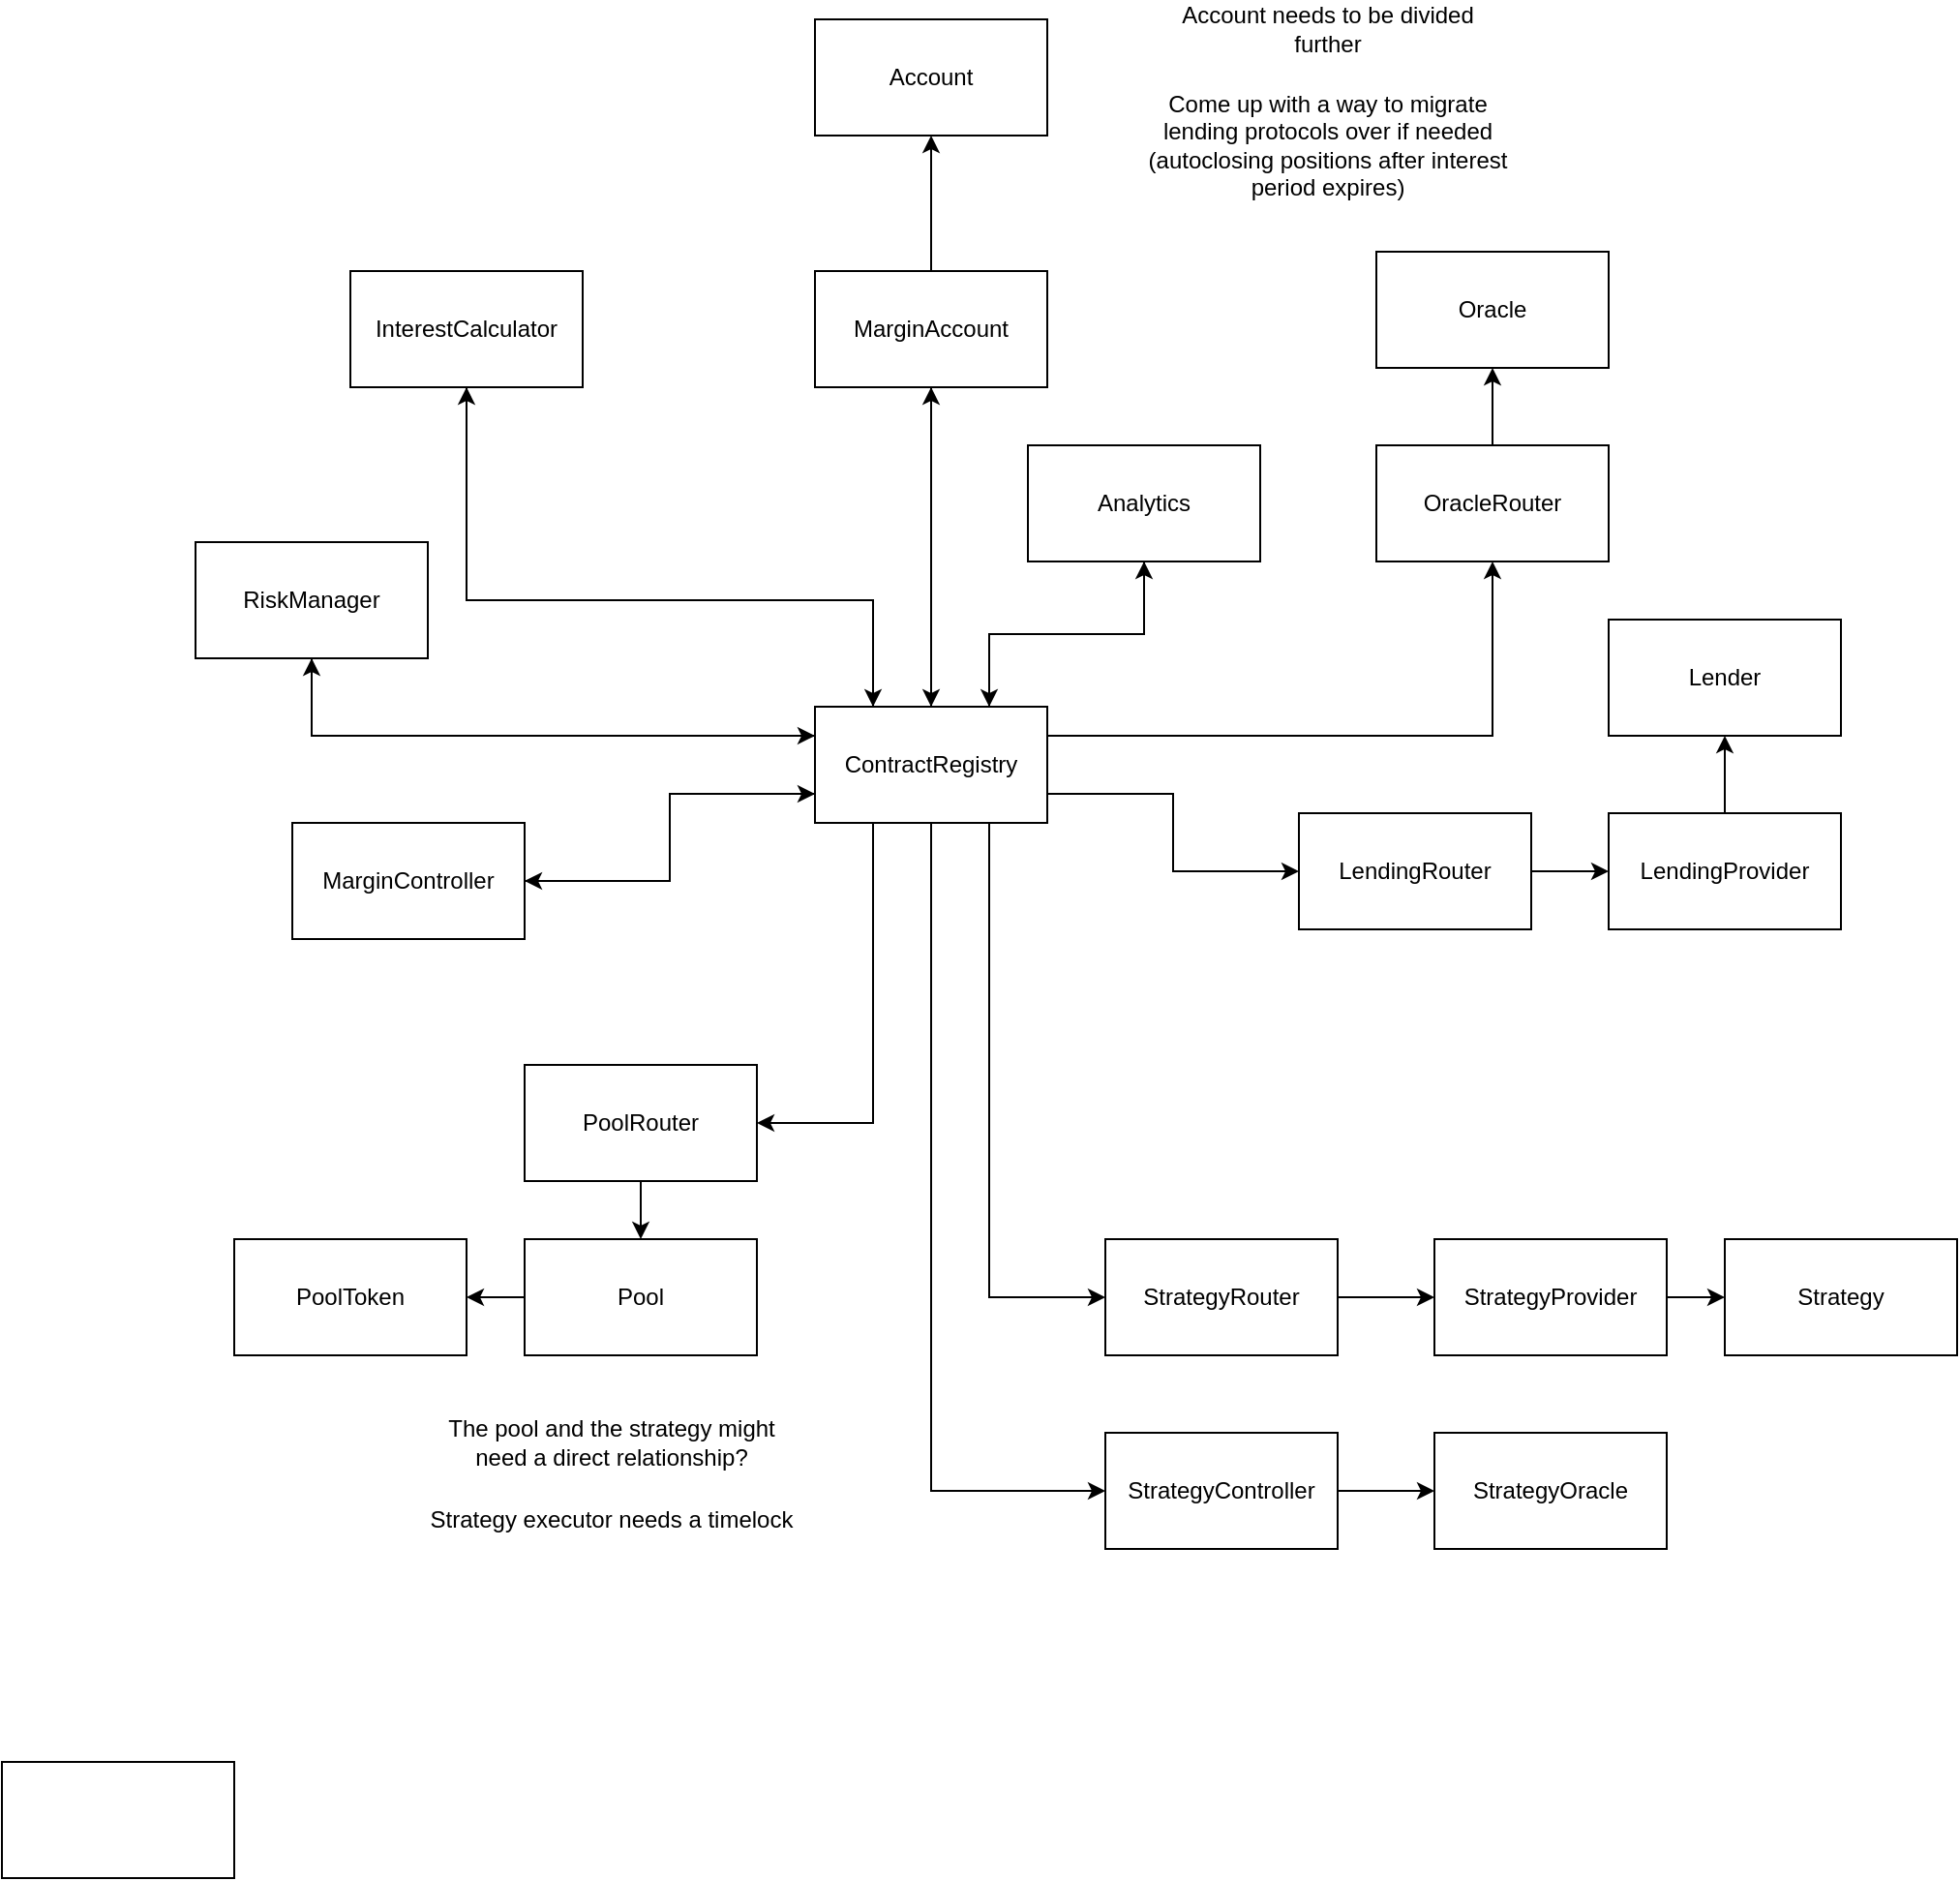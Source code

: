 <mxfile version="17.4.0" type="device"><diagram name="Page-1" id="52a04d89-c75d-2922-d76d-85b35f80e030"><mxGraphModel dx="1688" dy="966" grid="1" gridSize="10" guides="1" tooltips="1" connect="1" arrows="1" fold="1" page="1" pageScale="1" pageWidth="1100" pageHeight="850" background="none" math="0" shadow="0"><root><mxCell id="0"/><mxCell id="1" parent="0"/><mxCell id="1fdf3b25b50cf41e-42" style="edgeStyle=none;html=1;labelBackgroundColor=none;startFill=0;startSize=8;endFill=1;endSize=8;fontFamily=Verdana;fontSize=12;" parent="1" edge="1"><mxGeometry relative="1" as="geometry"><mxPoint x="120" y="440" as="sourcePoint"/></mxGeometry></mxCell><mxCell id="QQnbMLpZ93MSJPsR9M9I-1" value="Lender" style="rounded=0;whiteSpace=wrap;html=1;" parent="1" vertex="1"><mxGeometry x="900" y="350" width="120" height="60" as="geometry"/></mxCell><mxCell id="YldHDxRCTtaJmYDm-NVi-25" style="edgeStyle=orthogonalEdgeStyle;rounded=0;orthogonalLoop=1;jettySize=auto;html=1;entryX=0.5;entryY=1;entryDx=0;entryDy=0;" parent="1" source="QQnbMLpZ93MSJPsR9M9I-2" target="QQnbMLpZ93MSJPsR9M9I-1" edge="1"><mxGeometry relative="1" as="geometry"/></mxCell><mxCell id="QQnbMLpZ93MSJPsR9M9I-2" value="LendingProvider" style="rounded=0;whiteSpace=wrap;html=1;" parent="1" vertex="1"><mxGeometry x="900" y="450" width="120" height="60" as="geometry"/></mxCell><mxCell id="YldHDxRCTtaJmYDm-NVi-24" style="edgeStyle=orthogonalEdgeStyle;rounded=0;orthogonalLoop=1;jettySize=auto;html=1;entryX=0;entryY=0.5;entryDx=0;entryDy=0;" parent="1" source="QQnbMLpZ93MSJPsR9M9I-3" target="QQnbMLpZ93MSJPsR9M9I-2" edge="1"><mxGeometry relative="1" as="geometry"/></mxCell><mxCell id="QQnbMLpZ93MSJPsR9M9I-3" value="LendingRouter" style="rounded=0;whiteSpace=wrap;html=1;" parent="1" vertex="1"><mxGeometry x="740" y="450" width="120" height="60" as="geometry"/></mxCell><mxCell id="F2xj8c52CuEZ98pPWcwK-5" style="edgeStyle=orthogonalEdgeStyle;rounded=0;orthogonalLoop=1;jettySize=auto;html=1;entryX=0.25;entryY=0;entryDx=0;entryDy=0;" parent="1" source="QQnbMLpZ93MSJPsR9M9I-8" target="QQnbMLpZ93MSJPsR9M9I-32" edge="1"><mxGeometry relative="1" as="geometry"><Array as="points"><mxPoint x="310" y="340"/><mxPoint x="520" y="340"/></Array></mxGeometry></mxCell><mxCell id="QQnbMLpZ93MSJPsR9M9I-8" value="InterestCalculator" style="rounded=0;whiteSpace=wrap;html=1;" parent="1" vertex="1"><mxGeometry x="250" y="170" width="120" height="60" as="geometry"/></mxCell><mxCell id="YldHDxRCTtaJmYDm-NVi-19" style="edgeStyle=orthogonalEdgeStyle;rounded=0;orthogonalLoop=1;jettySize=auto;html=1;entryX=0;entryY=0.25;entryDx=0;entryDy=0;" parent="1" source="QQnbMLpZ93MSJPsR9M9I-9" target="QQnbMLpZ93MSJPsR9M9I-32" edge="1"><mxGeometry relative="1" as="geometry"><Array as="points"><mxPoint x="230" y="410"/></Array></mxGeometry></mxCell><mxCell id="QQnbMLpZ93MSJPsR9M9I-9" value="RiskManager" style="rounded=0;whiteSpace=wrap;html=1;" parent="1" vertex="1"><mxGeometry x="170" y="310" width="120" height="60" as="geometry"/></mxCell><mxCell id="F2xj8c52CuEZ98pPWcwK-6" style="edgeStyle=orthogonalEdgeStyle;rounded=0;orthogonalLoop=1;jettySize=auto;html=1;entryX=0;entryY=0.75;entryDx=0;entryDy=0;" parent="1" source="QQnbMLpZ93MSJPsR9M9I-11" target="QQnbMLpZ93MSJPsR9M9I-32" edge="1"><mxGeometry relative="1" as="geometry"/></mxCell><mxCell id="QQnbMLpZ93MSJPsR9M9I-11" value="MarginController" style="rounded=0;whiteSpace=wrap;html=1;" parent="1" vertex="1"><mxGeometry x="220" y="455" width="120" height="60" as="geometry"/></mxCell><mxCell id="YldHDxRCTtaJmYDm-NVi-22" style="edgeStyle=orthogonalEdgeStyle;rounded=0;orthogonalLoop=1;jettySize=auto;html=1;" parent="1" source="QQnbMLpZ93MSJPsR9M9I-13" target="YldHDxRCTtaJmYDm-NVi-1" edge="1"><mxGeometry relative="1" as="geometry"/></mxCell><mxCell id="QQnbMLpZ93MSJPsR9M9I-13" value="OracleRouter" style="rounded=0;whiteSpace=wrap;html=1;" parent="1" vertex="1"><mxGeometry x="780" y="260" width="120" height="60" as="geometry"/></mxCell><mxCell id="YldHDxRCTtaJmYDm-NVi-7" style="edgeStyle=orthogonalEdgeStyle;rounded=0;orthogonalLoop=1;jettySize=auto;html=1;" parent="1" source="QQnbMLpZ93MSJPsR9M9I-15" target="QQnbMLpZ93MSJPsR9M9I-16" edge="1"><mxGeometry relative="1" as="geometry"/></mxCell><mxCell id="QQnbMLpZ93MSJPsR9M9I-15" value="PoolRouter" style="rounded=0;whiteSpace=wrap;html=1;" parent="1" vertex="1"><mxGeometry x="340" y="580" width="120" height="60" as="geometry"/></mxCell><mxCell id="YldHDxRCTtaJmYDm-NVi-9" style="edgeStyle=orthogonalEdgeStyle;rounded=0;orthogonalLoop=1;jettySize=auto;html=1;entryX=1;entryY=0.5;entryDx=0;entryDy=0;" parent="1" source="QQnbMLpZ93MSJPsR9M9I-16" target="YldHDxRCTtaJmYDm-NVi-3" edge="1"><mxGeometry relative="1" as="geometry"/></mxCell><mxCell id="QQnbMLpZ93MSJPsR9M9I-16" value="Pool" style="rounded=0;whiteSpace=wrap;html=1;" parent="1" vertex="1"><mxGeometry x="340" y="670" width="120" height="60" as="geometry"/></mxCell><mxCell id="YldHDxRCTtaJmYDm-NVi-13" style="edgeStyle=orthogonalEdgeStyle;rounded=0;orthogonalLoop=1;jettySize=auto;html=1;entryX=0;entryY=0.5;entryDx=0;entryDy=0;" parent="1" source="QQnbMLpZ93MSJPsR9M9I-17" target="QQnbMLpZ93MSJPsR9M9I-18" edge="1"><mxGeometry relative="1" as="geometry"/></mxCell><mxCell id="QQnbMLpZ93MSJPsR9M9I-17" value="StrategyProvider" style="rounded=0;whiteSpace=wrap;html=1;" parent="1" vertex="1"><mxGeometry x="810" y="670" width="120" height="60" as="geometry"/></mxCell><mxCell id="QQnbMLpZ93MSJPsR9M9I-18" value="Strategy" style="rounded=0;whiteSpace=wrap;html=1;" parent="1" vertex="1"><mxGeometry x="960" y="670" width="120" height="60" as="geometry"/></mxCell><mxCell id="QQnbMLpZ93MSJPsR9M9I-19" value="StrategyOracle" style="rounded=0;whiteSpace=wrap;html=1;" parent="1" vertex="1"><mxGeometry x="810" y="770" width="120" height="60" as="geometry"/></mxCell><mxCell id="YldHDxRCTtaJmYDm-NVi-21" style="edgeStyle=orthogonalEdgeStyle;rounded=0;orthogonalLoop=1;jettySize=auto;html=1;entryX=0.5;entryY=1;entryDx=0;entryDy=0;" parent="1" source="QQnbMLpZ93MSJPsR9M9I-20" target="YldHDxRCTtaJmYDm-NVi-20" edge="1"><mxGeometry relative="1" as="geometry"/></mxCell><mxCell id="F2xj8c52CuEZ98pPWcwK-4" style="edgeStyle=orthogonalEdgeStyle;rounded=0;orthogonalLoop=1;jettySize=auto;html=1;exitX=0.5;exitY=1;exitDx=0;exitDy=0;" parent="1" source="QQnbMLpZ93MSJPsR9M9I-20" target="QQnbMLpZ93MSJPsR9M9I-32" edge="1"><mxGeometry relative="1" as="geometry"/></mxCell><mxCell id="QQnbMLpZ93MSJPsR9M9I-20" value="MarginAccount" style="rounded=0;whiteSpace=wrap;html=1;" parent="1" vertex="1"><mxGeometry x="490" y="170" width="120" height="60" as="geometry"/></mxCell><mxCell id="YldHDxRCTtaJmYDm-NVi-18" style="edgeStyle=orthogonalEdgeStyle;rounded=0;orthogonalLoop=1;jettySize=auto;html=1;entryX=0.5;entryY=1;entryDx=0;entryDy=0;exitX=0;exitY=0.25;exitDx=0;exitDy=0;" parent="1" source="QQnbMLpZ93MSJPsR9M9I-32" target="QQnbMLpZ93MSJPsR9M9I-9" edge="1"><mxGeometry relative="1" as="geometry"/></mxCell><mxCell id="YldHDxRCTtaJmYDm-NVi-26" style="edgeStyle=orthogonalEdgeStyle;rounded=0;orthogonalLoop=1;jettySize=auto;html=1;entryX=0.5;entryY=1;entryDx=0;entryDy=0;exitX=1;exitY=0.25;exitDx=0;exitDy=0;" parent="1" source="QQnbMLpZ93MSJPsR9M9I-32" target="QQnbMLpZ93MSJPsR9M9I-13" edge="1"><mxGeometry relative="1" as="geometry"/></mxCell><mxCell id="YldHDxRCTtaJmYDm-NVi-27" style="edgeStyle=orthogonalEdgeStyle;rounded=0;orthogonalLoop=1;jettySize=auto;html=1;entryX=0.5;entryY=1;entryDx=0;entryDy=0;" parent="1" source="QQnbMLpZ93MSJPsR9M9I-32" target="QQnbMLpZ93MSJPsR9M9I-20" edge="1"><mxGeometry relative="1" as="geometry"/></mxCell><mxCell id="YldHDxRCTtaJmYDm-NVi-28" style="edgeStyle=orthogonalEdgeStyle;rounded=0;orthogonalLoop=1;jettySize=auto;html=1;exitX=0.25;exitY=0;exitDx=0;exitDy=0;entryX=0.5;entryY=1;entryDx=0;entryDy=0;" parent="1" source="QQnbMLpZ93MSJPsR9M9I-32" target="QQnbMLpZ93MSJPsR9M9I-8" edge="1"><mxGeometry relative="1" as="geometry"><Array as="points"><mxPoint x="520" y="340"/><mxPoint x="310" y="340"/></Array></mxGeometry></mxCell><mxCell id="YldHDxRCTtaJmYDm-NVi-30" style="edgeStyle=orthogonalEdgeStyle;rounded=0;orthogonalLoop=1;jettySize=auto;html=1;exitX=1;exitY=0.75;exitDx=0;exitDy=0;entryX=0;entryY=0.5;entryDx=0;entryDy=0;" parent="1" source="QQnbMLpZ93MSJPsR9M9I-32" target="QQnbMLpZ93MSJPsR9M9I-3" edge="1"><mxGeometry relative="1" as="geometry"/></mxCell><mxCell id="YldHDxRCTtaJmYDm-NVi-31" style="edgeStyle=orthogonalEdgeStyle;rounded=0;orthogonalLoop=1;jettySize=auto;html=1;exitX=0;exitY=0.75;exitDx=0;exitDy=0;entryX=1;entryY=0.5;entryDx=0;entryDy=0;" parent="1" source="QQnbMLpZ93MSJPsR9M9I-32" target="QQnbMLpZ93MSJPsR9M9I-11" edge="1"><mxGeometry relative="1" as="geometry"/></mxCell><mxCell id="YldHDxRCTtaJmYDm-NVi-33" style="edgeStyle=orthogonalEdgeStyle;rounded=0;orthogonalLoop=1;jettySize=auto;html=1;exitX=0.25;exitY=1;exitDx=0;exitDy=0;entryX=1;entryY=0.5;entryDx=0;entryDy=0;" parent="1" source="QQnbMLpZ93MSJPsR9M9I-32" target="QQnbMLpZ93MSJPsR9M9I-15" edge="1"><mxGeometry relative="1" as="geometry"/></mxCell><mxCell id="YldHDxRCTtaJmYDm-NVi-34" style="edgeStyle=orthogonalEdgeStyle;rounded=0;orthogonalLoop=1;jettySize=auto;html=1;exitX=0.5;exitY=1;exitDx=0;exitDy=0;entryX=0;entryY=0.5;entryDx=0;entryDy=0;" parent="1" source="QQnbMLpZ93MSJPsR9M9I-32" target="YldHDxRCTtaJmYDm-NVi-15" edge="1"><mxGeometry relative="1" as="geometry"/></mxCell><mxCell id="YldHDxRCTtaJmYDm-NVi-36" style="edgeStyle=orthogonalEdgeStyle;rounded=0;orthogonalLoop=1;jettySize=auto;html=1;exitX=0.75;exitY=1;exitDx=0;exitDy=0;entryX=0;entryY=0.5;entryDx=0;entryDy=0;" parent="1" source="QQnbMLpZ93MSJPsR9M9I-32" target="YldHDxRCTtaJmYDm-NVi-6" edge="1"><mxGeometry relative="1" as="geometry"/></mxCell><mxCell id="F2xj8c52CuEZ98pPWcwK-2" style="edgeStyle=orthogonalEdgeStyle;rounded=0;orthogonalLoop=1;jettySize=auto;html=1;exitX=0.75;exitY=0;exitDx=0;exitDy=0;entryX=0.5;entryY=1;entryDx=0;entryDy=0;" parent="1" source="QQnbMLpZ93MSJPsR9M9I-32" target="F2xj8c52CuEZ98pPWcwK-1" edge="1"><mxGeometry relative="1" as="geometry"/></mxCell><mxCell id="QQnbMLpZ93MSJPsR9M9I-32" value="ContractRegistry" style="rounded=0;whiteSpace=wrap;html=1;" parent="1" vertex="1"><mxGeometry x="490" y="395" width="120" height="60" as="geometry"/></mxCell><mxCell id="YldHDxRCTtaJmYDm-NVi-1" value="Oracle" style="rounded=0;whiteSpace=wrap;html=1;" parent="1" vertex="1"><mxGeometry x="780" y="160" width="120" height="60" as="geometry"/></mxCell><mxCell id="YldHDxRCTtaJmYDm-NVi-3" value="PoolToken" style="rounded=0;whiteSpace=wrap;html=1;" parent="1" vertex="1"><mxGeometry x="190" y="670" width="120" height="60" as="geometry"/></mxCell><mxCell id="YldHDxRCTtaJmYDm-NVi-12" style="edgeStyle=orthogonalEdgeStyle;rounded=0;orthogonalLoop=1;jettySize=auto;html=1;" parent="1" source="YldHDxRCTtaJmYDm-NVi-6" target="QQnbMLpZ93MSJPsR9M9I-17" edge="1"><mxGeometry relative="1" as="geometry"/></mxCell><mxCell id="YldHDxRCTtaJmYDm-NVi-6" value="StrategyRouter" style="rounded=0;whiteSpace=wrap;html=1;" parent="1" vertex="1"><mxGeometry x="640" y="670" width="120" height="60" as="geometry"/></mxCell><mxCell id="YldHDxRCTtaJmYDm-NVi-17" style="edgeStyle=orthogonalEdgeStyle;rounded=0;orthogonalLoop=1;jettySize=auto;html=1;" parent="1" source="YldHDxRCTtaJmYDm-NVi-15" target="QQnbMLpZ93MSJPsR9M9I-19" edge="1"><mxGeometry relative="1" as="geometry"/></mxCell><mxCell id="YldHDxRCTtaJmYDm-NVi-15" value="StrategyController" style="rounded=0;whiteSpace=wrap;html=1;" parent="1" vertex="1"><mxGeometry x="640" y="770" width="120" height="60" as="geometry"/></mxCell><mxCell id="YldHDxRCTtaJmYDm-NVi-20" value="Account" style="rounded=0;whiteSpace=wrap;html=1;" parent="1" vertex="1"><mxGeometry x="490" y="40" width="120" height="60" as="geometry"/></mxCell><mxCell id="F2xj8c52CuEZ98pPWcwK-3" style="edgeStyle=orthogonalEdgeStyle;rounded=0;orthogonalLoop=1;jettySize=auto;html=1;exitX=0.5;exitY=1;exitDx=0;exitDy=0;entryX=0.75;entryY=0;entryDx=0;entryDy=0;" parent="1" source="F2xj8c52CuEZ98pPWcwK-1" target="QQnbMLpZ93MSJPsR9M9I-32" edge="1"><mxGeometry relative="1" as="geometry"/></mxCell><mxCell id="F2xj8c52CuEZ98pPWcwK-1" value="Analytics" style="rounded=0;whiteSpace=wrap;html=1;" parent="1" vertex="1"><mxGeometry x="600" y="260" width="120" height="60" as="geometry"/></mxCell><mxCell id="F2xj8c52CuEZ98pPWcwK-7" value="The pool and the strategy might need a direct relationship?" style="text;html=1;strokeColor=none;fillColor=none;align=center;verticalAlign=middle;whiteSpace=wrap;rounded=0;" parent="1" vertex="1"><mxGeometry x="290" y="760" width="190" height="30" as="geometry"/></mxCell><mxCell id="QnWulfvDXJuSbhogi2hA-1" value="Strategy executor needs a timelock" style="text;html=1;strokeColor=none;fillColor=none;align=center;verticalAlign=middle;whiteSpace=wrap;rounded=0;" parent="1" vertex="1"><mxGeometry x="290" y="800" width="190" height="30" as="geometry"/></mxCell><mxCell id="QnWulfvDXJuSbhogi2hA-2" value="Account needs to be divided further" style="text;html=1;strokeColor=none;fillColor=none;align=center;verticalAlign=middle;whiteSpace=wrap;rounded=0;" parent="1" vertex="1"><mxGeometry x="660" y="30" width="190" height="30" as="geometry"/></mxCell><mxCell id="QnWulfvDXJuSbhogi2hA-3" value="Come up with a way to migrate lending protocols over if needed (autoclosing positions after interest period expires)" style="text;html=1;strokeColor=none;fillColor=none;align=center;verticalAlign=middle;whiteSpace=wrap;rounded=0;" parent="1" vertex="1"><mxGeometry x="660" y="70" width="190" height="70" as="geometry"/></mxCell><mxCell id="XVIV0NMg8WljWZH5M-E4-1" value="" style="rounded=0;whiteSpace=wrap;html=1;" vertex="1" parent="1"><mxGeometry x="70" y="940" width="120" height="60" as="geometry"/></mxCell></root></mxGraphModel></diagram></mxfile>